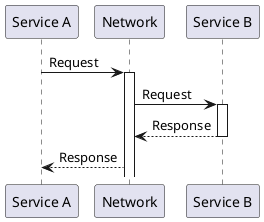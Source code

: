 @startuml

participant "Service A" as A
participant "Network" as N
participant "Service B" as B

A -> N: Request
activate N
N -> B: Request
activate B
N <-- B: Response
deactivate B
A <-- N: Response
deactivate A

@enduml